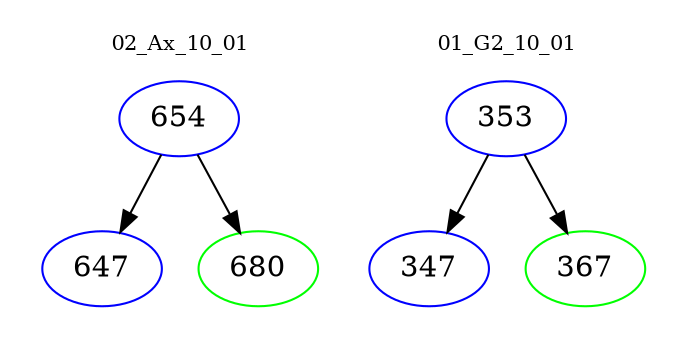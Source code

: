 digraph{
subgraph cluster_0 {
color = white
label = "02_Ax_10_01";
fontsize=10;
T0_654 [label="654", color="blue"]
T0_654 -> T0_647 [color="black"]
T0_647 [label="647", color="blue"]
T0_654 -> T0_680 [color="black"]
T0_680 [label="680", color="green"]
}
subgraph cluster_1 {
color = white
label = "01_G2_10_01";
fontsize=10;
T1_353 [label="353", color="blue"]
T1_353 -> T1_347 [color="black"]
T1_347 [label="347", color="blue"]
T1_353 -> T1_367 [color="black"]
T1_367 [label="367", color="green"]
}
}
